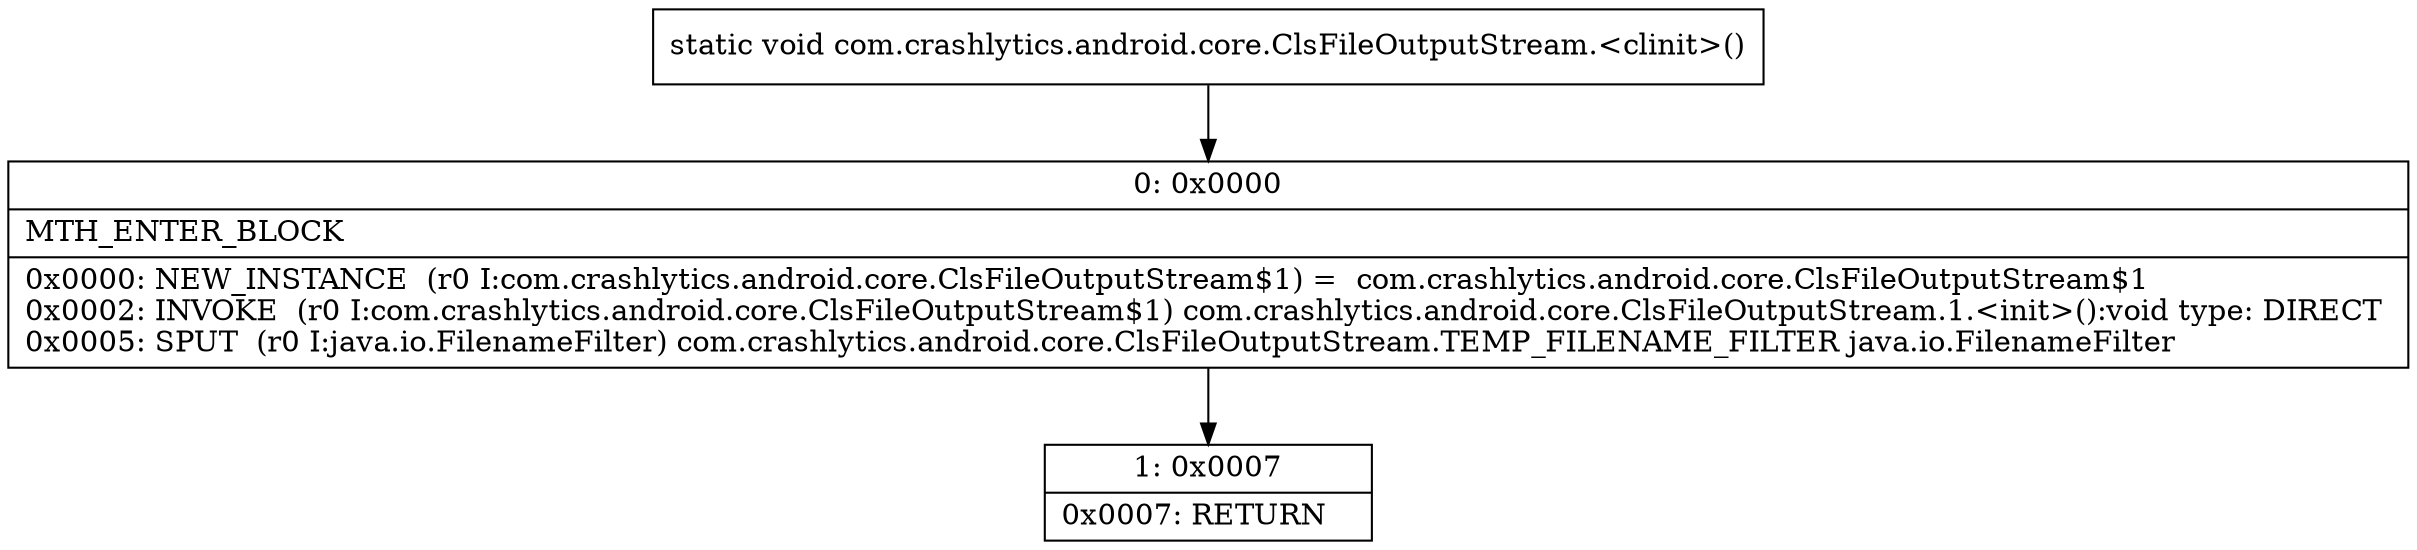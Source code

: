 digraph "CFG forcom.crashlytics.android.core.ClsFileOutputStream.\<clinit\>()V" {
Node_0 [shape=record,label="{0\:\ 0x0000|MTH_ENTER_BLOCK\l|0x0000: NEW_INSTANCE  (r0 I:com.crashlytics.android.core.ClsFileOutputStream$1) =  com.crashlytics.android.core.ClsFileOutputStream$1 \l0x0002: INVOKE  (r0 I:com.crashlytics.android.core.ClsFileOutputStream$1) com.crashlytics.android.core.ClsFileOutputStream.1.\<init\>():void type: DIRECT \l0x0005: SPUT  (r0 I:java.io.FilenameFilter) com.crashlytics.android.core.ClsFileOutputStream.TEMP_FILENAME_FILTER java.io.FilenameFilter \l}"];
Node_1 [shape=record,label="{1\:\ 0x0007|0x0007: RETURN   \l}"];
MethodNode[shape=record,label="{static void com.crashlytics.android.core.ClsFileOutputStream.\<clinit\>() }"];
MethodNode -> Node_0;
Node_0 -> Node_1;
}

